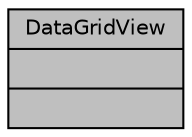 digraph "DataGridView"
{
 // LATEX_PDF_SIZE
  edge [fontname="Helvetica",fontsize="10",labelfontname="Helvetica",labelfontsize="10"];
  node [fontname="Helvetica",fontsize="10",shape=record];
  Node1 [label="{DataGridView\n||}",height=0.2,width=0.4,color="black", fillcolor="grey75", style="filled", fontcolor="black",tooltip=" "];
}
